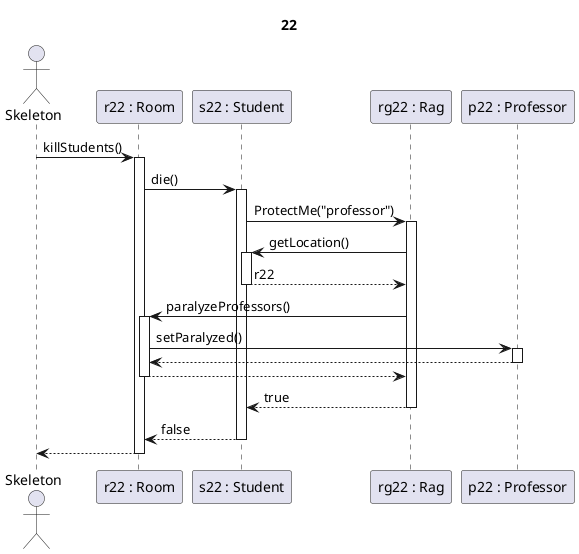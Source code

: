 @startuml rag_effect

title 22

actor Skeleton as sk
participant "r22 : Room" as room
participant "s22 : Student" as s
participant "rg22 : Rag" as r
participant "p22 : Professor" as p

sk->room ++: killStudents()

room->s ++: die()

s->r ++: ProtectMe("professor")

r->s ++: getLocation()
return r22

r->room ++: paralyzeProfessors()
room->p ++: setParalyzed()
return

room-->r --:

r-->s --: true

s-->room --: false

room-->sk --:

@enduml
